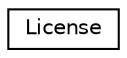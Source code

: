 digraph "Иерархия классов. Графический вид."
{
  edge [fontname="Helvetica",fontsize="10",labelfontname="Helvetica",labelfontsize="10"];
  node [fontname="Helvetica",fontsize="10",shape=record];
  rankdir="LR";
  Node0 [label="License",height=0.2,width=0.4,color="black", fillcolor="white", style="filled",URL="$classLicense.html"];
}
